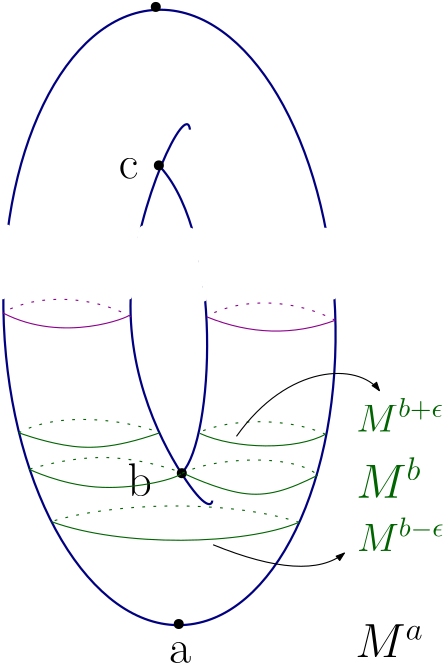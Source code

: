 <?xml version="1.0"?>
<!DOCTYPE ipe SYSTEM "ipe.dtd">
<ipe version="70206" creator="Ipe 7.2.7">
<info created="D:20180614091407" modified="D:20180614092052"/>
<ipestyle name="basic">
<symbol name="arrow/arc(spx)">
<path stroke="sym-stroke" fill="sym-stroke" pen="sym-pen">
0 0 m
-1 0.333 l
-1 -0.333 l
h
</path>
</symbol>
<symbol name="arrow/farc(spx)">
<path stroke="sym-stroke" fill="white" pen="sym-pen">
0 0 m
-1 0.333 l
-1 -0.333 l
h
</path>
</symbol>
<symbol name="arrow/ptarc(spx)">
<path stroke="sym-stroke" fill="sym-stroke" pen="sym-pen">
0 0 m
-1 0.333 l
-0.8 0 l
-1 -0.333 l
h
</path>
</symbol>
<symbol name="arrow/fptarc(spx)">
<path stroke="sym-stroke" fill="white" pen="sym-pen">
0 0 m
-1 0.333 l
-0.8 0 l
-1 -0.333 l
h
</path>
</symbol>
<symbol name="mark/circle(sx)" transformations="translations">
<path fill="sym-stroke">
0.6 0 0 0.6 0 0 e
0.4 0 0 0.4 0 0 e
</path>
</symbol>
<symbol name="mark/disk(sx)" transformations="translations">
<path fill="sym-stroke">
0.6 0 0 0.6 0 0 e
</path>
</symbol>
<symbol name="mark/fdisk(sfx)" transformations="translations">
<group>
<path fill="sym-fill">
0.5 0 0 0.5 0 0 e
</path>
<path fill="sym-stroke" fillrule="eofill">
0.6 0 0 0.6 0 0 e
0.4 0 0 0.4 0 0 e
</path>
</group>
</symbol>
<symbol name="mark/box(sx)" transformations="translations">
<path fill="sym-stroke" fillrule="eofill">
-0.6 -0.6 m
0.6 -0.6 l
0.6 0.6 l
-0.6 0.6 l
h
-0.4 -0.4 m
0.4 -0.4 l
0.4 0.4 l
-0.4 0.4 l
h
</path>
</symbol>
<symbol name="mark/square(sx)" transformations="translations">
<path fill="sym-stroke">
-0.6 -0.6 m
0.6 -0.6 l
0.6 0.6 l
-0.6 0.6 l
h
</path>
</symbol>
<symbol name="mark/fsquare(sfx)" transformations="translations">
<group>
<path fill="sym-fill">
-0.5 -0.5 m
0.5 -0.5 l
0.5 0.5 l
-0.5 0.5 l
h
</path>
<path fill="sym-stroke" fillrule="eofill">
-0.6 -0.6 m
0.6 -0.6 l
0.6 0.6 l
-0.6 0.6 l
h
-0.4 -0.4 m
0.4 -0.4 l
0.4 0.4 l
-0.4 0.4 l
h
</path>
</group>
</symbol>
<symbol name="mark/cross(sx)" transformations="translations">
<group>
<path fill="sym-stroke">
-0.43 -0.57 m
0.57 0.43 l
0.43 0.57 l
-0.57 -0.43 l
h
</path>
<path fill="sym-stroke">
-0.43 0.57 m
0.57 -0.43 l
0.43 -0.57 l
-0.57 0.43 l
h
</path>
</group>
</symbol>
<symbol name="arrow/fnormal(spx)">
<path stroke="sym-stroke" fill="white" pen="sym-pen">
0 0 m
-1 0.333 l
-1 -0.333 l
h
</path>
</symbol>
<symbol name="arrow/pointed(spx)">
<path stroke="sym-stroke" fill="sym-stroke" pen="sym-pen">
0 0 m
-1 0.333 l
-0.8 0 l
-1 -0.333 l
h
</path>
</symbol>
<symbol name="arrow/fpointed(spx)">
<path stroke="sym-stroke" fill="white" pen="sym-pen">
0 0 m
-1 0.333 l
-0.8 0 l
-1 -0.333 l
h
</path>
</symbol>
<symbol name="arrow/linear(spx)">
<path stroke="sym-stroke" pen="sym-pen">
-1 0.333 m
0 0 l
-1 -0.333 l
</path>
</symbol>
<symbol name="arrow/fdouble(spx)">
<path stroke="sym-stroke" fill="white" pen="sym-pen">
0 0 m
-1 0.333 l
-1 -0.333 l
h
-1 0 m
-2 0.333 l
-2 -0.333 l
h
</path>
</symbol>
<symbol name="arrow/double(spx)">
<path stroke="sym-stroke" fill="sym-stroke" pen="sym-pen">
0 0 m
-1 0.333 l
-1 -0.333 l
h
-1 0 m
-2 0.333 l
-2 -0.333 l
h
</path>
</symbol>
<pen name="heavier" value="0.8"/>
<pen name="fat" value="1.2"/>
<pen name="ultrafat" value="2"/>
<symbolsize name="large" value="5"/>
<symbolsize name="small" value="2"/>
<symbolsize name="tiny" value="1.1"/>
<arrowsize name="large" value="10"/>
<arrowsize name="small" value="5"/>
<arrowsize name="tiny" value="3"/>
<color name="red" value="1 0 0"/>
<color name="green" value="0 1 0"/>
<color name="blue" value="0 0 1"/>
<color name="yellow" value="1 1 0"/>
<color name="orange" value="1 0.647 0"/>
<color name="gold" value="1 0.843 0"/>
<color name="purple" value="0.627 0.125 0.941"/>
<color name="gray" value="0.745"/>
<color name="brown" value="0.647 0.165 0.165"/>
<color name="navy" value="0 0 0.502"/>
<color name="pink" value="1 0.753 0.796"/>
<color name="seagreen" value="0.18 0.545 0.341"/>
<color name="turquoise" value="0.251 0.878 0.816"/>
<color name="violet" value="0.933 0.51 0.933"/>
<color name="darkblue" value="0 0 0.545"/>
<color name="darkcyan" value="0 0.545 0.545"/>
<color name="darkgray" value="0.663"/>
<color name="darkgreen" value="0 0.392 0"/>
<color name="darkmagenta" value="0.545 0 0.545"/>
<color name="darkorange" value="1 0.549 0"/>
<color name="darkred" value="0.545 0 0"/>
<color name="lightblue" value="0.678 0.847 0.902"/>
<color name="lightcyan" value="0.878 1 1"/>
<color name="lightgray" value="0.827"/>
<color name="lightgreen" value="0.565 0.933 0.565"/>
<color name="lightyellow" value="1 1 0.878"/>
<dashstyle name="dashed" value="[4] 0"/>
<dashstyle name="dotted" value="[1 3] 0"/>
<dashstyle name="dash dotted" value="[4 2 1 2] 0"/>
<dashstyle name="dash dot dotted" value="[4 2 1 2 1 2] 0"/>
<textsize name="large" value="\large"/>
<textsize name="Large" value="\Large"/>
<textsize name="LARGE" value="\LARGE"/>
<textsize name="huge" value="\huge"/>
<textsize name="Huge" value="\Huge"/>
<textsize name="small" value="\small"/>
<textsize name="footnote" value="\footnotesize"/>
<textsize name="tiny" value="\tiny"/>
<textstyle name="center" begin="\begin{center}" end="\end{center}"/>
<textstyle name="itemize" begin="\begin{itemize}" end="\end{itemize}"/>
<textstyle name="item" begin="\begin{itemize}\item{}" end="\end{itemize}"/>
<gridsize name="4 pts" value="4"/>
<gridsize name="8 pts (~3 mm)" value="8"/>
<gridsize name="16 pts (~6 mm)" value="16"/>
<gridsize name="32 pts (~12 mm)" value="32"/>
<gridsize name="10 pts (~3.5 mm)" value="10"/>
<gridsize name="20 pts (~7 mm)" value="20"/>
<gridsize name="14 pts (~5 mm)" value="14"/>
<gridsize name="28 pts (~10 mm)" value="28"/>
<gridsize name="56 pts (~20 mm)" value="56"/>
<anglesize name="90 deg" value="90"/>
<anglesize name="60 deg" value="60"/>
<anglesize name="45 deg" value="45"/>
<anglesize name="30 deg" value="30"/>
<anglesize name="22.5 deg" value="22.5"/>
<opacity name="10%" value="0.1"/>
<opacity name="30%" value="0.3"/>
<opacity name="50%" value="0.5"/>
<opacity name="75%" value="0.75"/>
<tiling name="falling" angle="-60" step="4" width="1"/>
<tiling name="rising" angle="30" step="4" width="1"/>
</ipestyle>
<page>
<layer name="alpha"/>
<view layers="alpha" active="alpha"/>
<path layer="alpha" matrix="0.0628805 -1.50313 0.809327 0.033616 -361.067 1042.69" stroke="navy" pen="heavier">
73.6737 0 0 73.6737 151.034 522.709 e
</path>
<path matrix="0.0654795 -1.56525 1.57085 0.0652464 -703.601 1042.45" stroke="navy" pen="heavier">
111.034 493.479 m
104.025 492.972
150.353 468.158
200.92 492.812
197.188 495.017
196.419 495.017 c
</path>
<path matrix="0.0654795 -1.56525 1.57085 0.0652464 -703.601 1042.45" stroke="navy" pen="heavier">
119.335 486.351 m
136.419 500.402
182.573 495.786
189.605 488.488 c
</path>
<use matrix="1.57221 0 0 1.56661 -239.025 144.369" name="mark/disk(sx)" pos="195.064 474.658" size="normal" stroke="black"/>
<use matrix="1.57221 0 0 1.56661 -239.025 144.369" name="mark/disk(sx)" pos="200.316 403.932" size="normal" stroke="black"/>
<use matrix="1.57221 0 0 1.56661 -239.025 144.369" name="mark/disk(sx)" pos="199.616 369.269" size="normal" stroke="black"/>
<use matrix="1.57221 0 0 1.56661 -239.025 144.369" name="mark/disk(sx)" pos="194.361 511.071" size="normal" stroke="black"/>
<text matrix="1 0 0 1 -142.227 358.411" transformations="translations" pos="213.478 350.397" stroke="black" type="label" width="13.092" height="7.411" depth="0" valign="baseline" size="LARGE">a
</text>
<text matrix="1 0 0 1 -210.834 408.912" transformations="translations" pos="267.187 359.956" stroke="black" type="label" width="13.992" height="11.955" depth="0" valign="baseline" size="LARGE">b
</text>
<text matrix="1 0 0 1 -205.79 551.921" transformations="translations" pos="258.994 331.28" stroke="black" type="label" width="6.996" height="7.411" depth="0" valign="baseline" size="LARGE">c</text>
<path matrix="1 0 0 1 -104.252 353.459" stroke="darkgreen">
179.921 423.457 m
176.814 421.178
147.395 414.341
125.227 425.114
125.227 425.114 c
</path>
<path matrix="1 0 0 1 -104.252 353.459" stroke="darkgreen">
229.141 422.986 m
218.491 417.66
203.741 412.54
181.573 423.313
181.573 423.313 c
</path>
<path matrix="1 0 0 1 -104.252 353.459" stroke="darkgreen" dash="dotted">
125.441 425.207 m
142.792 430.111
164.324 429.67
179.241 424.284
180.07 423.869 c
</path>
<path matrix="1 0 0 1 -104.252 353.459" stroke="darkgreen" dash="dotted">
180.277 423.662 m
191.879 429.463
219.433 430.706
228.549 423.455 c
</path>
<text matrix="1 0 0 1 -121.518 347.459" transformations="translations" pos="260.251 420.878" stroke="darkgreen" type="label" width="23.581" height="14.55" depth="0" valign="baseline" size="LARGE" style="math">M^{b}</text>
<text matrix="1 0 0 1 -131.867 450.051" transformations="translations" pos="270.251 260.878" stroke="black" type="label" width="24.749" height="11.764" depth="0" valign="baseline" size="LARGE" style="math">M^{a}</text>
<path matrix="1 0 0 1 -21.2519 135.459" stroke="darkmagenta">
32.7156 699.421 m
54.5724 688.046
78.7709 698.074
78.2322 698.613 c
</path>
<path matrix="1 0 0 1 -21.2519 135.459" stroke="darkmagenta">
106.183 697.976 m
129.842 688.414
152.399 696.75 c
</path>
<path matrix="1 0 0 1 -21.2519 135.459" stroke="darkmagenta" dash="dotted">
152.399 696.75 m
138.178 704.35
118.932 705.208
106.183 698.221 c
</path>
<path matrix="1 0 0 1 -21.2519 135.459" stroke="darkgreen">
89.132 656.217 m
72.2392 650.32
53.912 650.48
38.6129 656.217
38.6129 656.217 c
</path>
<path matrix="1 0 0 1 -21.2519 135.459" stroke="darkgreen" dash="dotted">
38.4535 656.217 m
52.7965 664.026
76.0639 661.157
89.132 656.376 c
</path>
<path matrix="1 0 0 1 -21.2519 135.459" stroke="darkgreen">
103.634 656.058 m
116.543 650.161
138.695 650.002
148.894 655.739 c
</path>
<path matrix="1 0 0 1 -21.2519 135.459" stroke="darkgreen" dash="dotted">
148.894 655.739 m
135.029 661.954
114.312 661.317
103.316 656.376 c
</path>
<path matrix="1 0 0 1 -21.2519 135.459" stroke="darkgreen">
50.2386 624.269 m
75.4171 615.01
119.883 615.71
139.397 624.049 c
</path>
<path matrix="1 0 0 1 -21.2519 135.459" stroke="darkgreen" dash="dotted">
139.397 624.049 m
111.843 632.75
71.0291 630.886
50.1043 624.256 c
</path>
<text matrix="1 0 0 1 -121.518 371.284" transformations="translations" pos="260.251 420.878" stroke="darkgreen" type="label" width="31.655" height="12.125" depth="0" valign="baseline" size="Large" style="math">M^{b+\epsilon}</text>
<text matrix="1 0 0 1 -121.305 328.27" transformations="translations" pos="260.251 420.878" stroke="darkgreen" type="label" width="31.655" height="12.125" depth="0" valign="baseline" size="Large" style="math">M^{b-\epsilon}</text>
<path matrix="1 0 0 1 -21.2519 135.459" stroke="black" arrow="normal/tiny">
108.439 615.947 m
142.404 602.109
155.709 612.962 c
</path>
<path matrix="1 0 0 1 -21.2519 135.459" stroke="black" arrow="normal/tiny">
116.845 654.978 m
135.401 681.237
160.611 681.588
168.313 671.434 c
</path>
<path matrix="1 0 0 1 -5.25192 23.4586" stroke="white" pen="ultrafat" cap="1" join="1">
136.46 819.711 m
136.11 819.711 l
136.11 822.512 l
135.76 823.562 l
135.76 824.262 l
135.41 824.963 l
135.41 831.615 l
135.06 831.615 l
135.06 832.315 l
134.71 832.665 l
134.71 833.366 l
134.359 833.716 l
134.359 835.466 l
134.009 835.466 l
134.009 837.217 l
133.659 837.217 l
133.659 837.567 l
133.309 837.567 l
133.309 838.618 l
132.609 839.668 l
132.609 841.068 l
132.959 841.068 l
132.959 839.318 l
133.309 838.618 l
133.309 838.267 l
133.659 837.917 l
133.659 837.217 l
134.009 837.217 l
134.009 830.214 l
134.359 830.214 l
134.359 828.814 l
134.71 828.814 l
134.71 828.464 l
135.06 828.464 l
135.06 827.413 l
135.41 827.063 l
135.41 822.862 l
</path>
<path matrix="1 0 0 1 -5.25192 23.4586" stroke="white" pen="ultrafat" cap="1" join="1">
135.76 817.26 m
135.76 817.96 l
135.41 818.31 l
135.41 819.711 l
135.06 820.061 l
135.06 820.411 l
135.76 820.411 l
135.76 819.361 l
136.11 819.361 l
136.11 819.01 l
136.46 819.01 l
136.46 818.31 l
136.11 817.96 l
</path>
<path matrix="1 0 0 1 -5.25192 23.4586" stroke="white" pen="ultrafat" cap="1" join="1">
89.193 816.559 m
89.193 819.711 l
89.5431 820.061 l
89.5431 826.713 l
89.193 826.713 l
89.193 827.764 l
88.8429 828.114 l
88.8429 829.164 l
88.4927 829.164 l
88.4927 831.615 l
88.1426 831.615 l
87.7925 832.315 l
87.7925 833.366 l
87.4423 833.366 l
87.4423 833.716 l
87.0922 834.066 l
87.0922 834.416 l
86.7421 834.766 l
86.7421 833.015 l
87.0922 833.015 l
87.0922 831.965 l
87.4423 831.965 l
87.4423 831.615 l
87.7925 830.915 l
88.4927 830.214 l
88.4927 829.514 l
88.8429 829.514 l
88.8429 829.164 l
89.193 829.164 l
89.193 827.764 l
89.5431 827.413 l
89.5431 823.562 l
88.8429 823.562 l
88.8429 827.063 l
88.4927 827.413 l
88.4927 828.114 l
88.1426 828.464 l
88.1426 831.265 l
88.1426 825.663 l
88.4927 825.313 l
88.4927 823.912 l
89.193 822.862 l
89.193 821.811 l
89.5431 821.811 l
89.5431 821.111 l
89.5431 822.162 l
89.193 822.862 l
89.193 825.663 l
88.8429 826.013 l
88.8429 830.915 l
88.1426 831.965 l
88.1426 833.716 l
87.7925 834.066 l
87.7925 834.766 l
87.4423 835.116 l
87.4423 836.167 l
87.0922 836.517 l
87.0922 837.567 l
86.7421 837.567 l
86.7421 838.618 l
86.392 838.618 l
86.392 838.968 l
86.0418 839.318 l
86.0418 840.368 l
85.6917 840.368 l
85.6917 841.068 l
85.6917 839.668 l
86.0418 839.318 l
86.0418 837.217 l
86.392 836.867 l
86.392 836.517 l
86.0418 836.867 l
86.0418 838.267 l
85.6917 838.968 l
85.6917 839.668 l
85.6917 837.917 l
86.0418 837.217 l
86.0418 835.817 l
86.392 835.466 l
86.392 832.665 l
86.392 833.716 l
86.0418 834.066 l
86.0418 837.217 l
85.3416 837.917 l
85.3416 838.968 l
84.9914 838.968 l
84.9914 839.668 l
84.6413 839.668 l
84.6413 840.018 l
84.2912 840.018 l
84.2912 841.068 l
</path>
<path matrix="1 0 0 1 -5.25192 23.4586" stroke="white" pen="ultrafat" cap="1" join="1">
62.2331 817.26 m
62.2331 819.711 l
62.5833 820.411 l
62.5833 821.111 l
62.9334 821.461 l
62.9334 821.811 l
63.2835 821.811 l
63.2835 822.512 l
63.6337 822.862 l
63.6337 823.212 l
64.3339 823.912 l
64.3339 826.713 l
64.684 827.063 l
64.684 828.814 l
65.0342 829.164 l
65.0342 830.915 l
65.3843 830.915 l
65.3843 831.265 l
65.7344 831.965 l
65.7344 833.716 l
66.0845 833.716 l
</path>
<path matrix="1 0 0 1 -5.25192 23.4586" stroke="white" pen="ultrafat" cap="1" join="1">
62.6279 823.397 m
62.6279 826.744 l
62.9466 827.063 l
63.5841 828.656 l
63.7435 828.656 l
63.7435 829.294 l
63.9028 829.294 l
63.9028 829.772 l
64.0622 829.772 l
64.0622 830.569 l
64.2216 830.569 l
64.2216 831.365 l
64.5403 831.844 l
64.5403 830.495 l
63.9273 827.308 l
63.8048 823.998 l
63.5596 822.527 l
63.1918 821.791 l
62.824 819.339 l
62.824 818.726 l
63.0692 818.726 l
63.0692 819.217 l
63.437 820.075 l
63.437 821.301 l
63.8048 823.14 l
63.8048 824.979 l
64.0499 828.043 l
64.1725 828.166 l
64.1725 831.231 l
64.4177 831.844 l
64.5403 833.682 l
64.6629 833.682 l
64.6629 832.579 l
64.4177 831.353 l
64.4177 828.252 l
64.5771 827.774 l
64.7364 827.774 l
64.7364 827.566 l
65.5651 826.53 l
65.9795 826.53 l
66.5181 825.722 l
66.7875 825.722 l
67.1376 825.372 l
67.8379 825.372 l
67.8379 825.722 l
68.188 826.073 l
68.188 832.375 l
67.8379 832.375 l
67.8379 832.725 l
67.4877 833.075 l
67.4877 833.425 l
67.1376 833.425 l
67.1376 833.775 l
66.7875 833.775 l
66.4373 834.126 l
65.0368 834.126 l
64.6867 833.775 l
64.6867 833.075 l
64.3366 833.075 l
</path>
<path matrix="1 0 0 1 -5.25192 23.4586" stroke="white" pen="ultrafat" cap="1" join="1">
63.2862 828.874 m
63.2862 833.775 l
63.6363 834.126 l
63.6363 834.476 l
63.9865 834.826 l
63.9865 835.176 l
64.6867 835.876 l
64.6867 836.226 l
65.0368 836.576 l
65.387 836.576 l
65.387 836.927 l
65.7371 837.277 l
65.7371 837.627 l
66.0872 837.627 l
66.0872 839.728 l
66.4373 839.728 l
66.4373 841.128 l
66.7875 841.128 l
66.7875 841.478 l
67.1376 841.828 l
67.1376 840.778 l
66.7875 840.078 l
66.7875 839.728 l
66.4373 839.728 l
66.4373 838.327 l
66.0872 838.327 l
66.0872 837.627 l
65.7371 837.277 l
65.7371 836.226 l
65.0368 834.476 l
65.0368 832.375 l
64.6867 832.025 l
64.6867 830.624 l
64.3366 830.274 l
64.3366 829.574 l
63.9865 829.574 l
63.9865 828.173 l
63.6363 828.173 l
</path>
<path matrix="1 0 0 1 -5.25192 23.4586" stroke="white" pen="ultrafat" cap="1" join="1">
16.7192 817.319 m
16.7192 820.471 l
17.0693 820.821 l
17.0693 822.221 l
17.4195 822.571 l
17.4195 828.173 l
17.7696 828.173 l
17.7696 829.574 l
18.1197 829.574 l
18.1197 833.775 l
18.4698 833.775 l
18.4698 834.126 l
18.82 834.476 l
18.82 835.526 l
19.1701 835.876 l
19.1701 839.377 l
19.5202 839.377 l
19.5202 840.078 l
19.8703 840.428 l
19.8703 841.478 l
20.2205 841.478 l
19.1701 840.428 l
19.1701 840.078 l
18.82 839.728 l
18.82 839.027 l
18.4698 839.027 l
18.4698 835.876 l
18.1197 835.876 l
18.1197 833.425 l
17.7696 832.725 l
17.7696 831.675 l
17.4195 831.325 l
17.4195 830.624 l
17.0693 830.274 l
17.0693 829.224 l
16.7192 828.874 l
16.7192 828.524 l
16.7192 830.624 l
17.4195 831.675 l
17.4195 833.075 l
17.7696 833.425 l
17.7696 834.126 l
18.1197 834.476 l
18.1197 834.826 l
18.4698 834.826 l
18.4698 836.576 l
18.82 836.927 l
18.82 841.478 l
18.4698 841.828 l
18.4698 842.179 l
18.4698 834.476 l
</path>
<path matrix="1 0 0 1 -5.25192 23.4586" stroke="white" pen="ultrafat" cap="1" join="1">
17.4195 830.624 m
17.4195 837.977 l
</path>
<path matrix="1 0 0 1 -94.7189 136.778" stroke="darkmagenta" dash="dotted">
152.399 696.75 m
138.178 704.35
118.932 705.208
106.183 698.221 c
</path>
</page>
</ipe>
